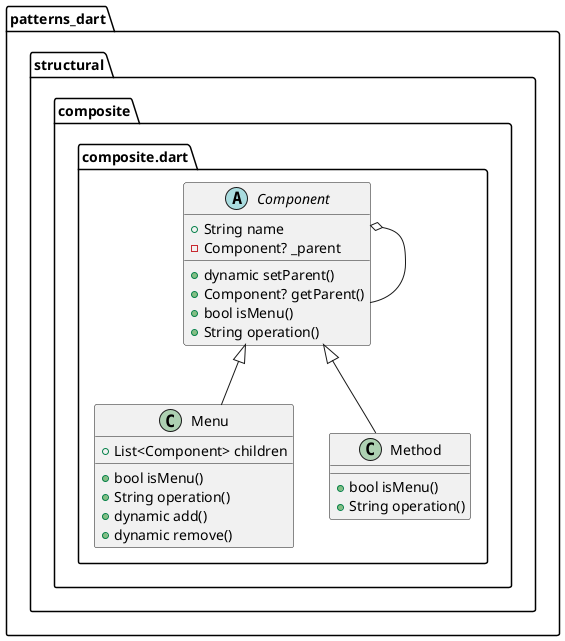 @startuml
set namespaceSeparator ::

abstract class "patterns_dart::structural::composite::composite.dart::Component" {
  +String name
  -Component? _parent
  +dynamic setParent()
  +Component? getParent()
  +bool isMenu()
  +String operation()
}

"patterns_dart::structural::composite::composite.dart::Component" o-- "patterns_dart::structural::composite::composite.dart::Component"

class "patterns_dart::structural::composite::composite.dart::Menu" {
  +List<Component> children
  +bool isMenu()
  +String operation()
  +dynamic add()
  +dynamic remove()
}

"patterns_dart::structural::composite::composite.dart::Component" <|-- "patterns_dart::structural::composite::composite.dart::Menu"

class "patterns_dart::structural::composite::composite.dart::Method" {
  +bool isMenu()
  +String operation()
}

"patterns_dart::structural::composite::composite.dart::Component" <|-- "patterns_dart::structural::composite::composite.dart::Method"


@enduml